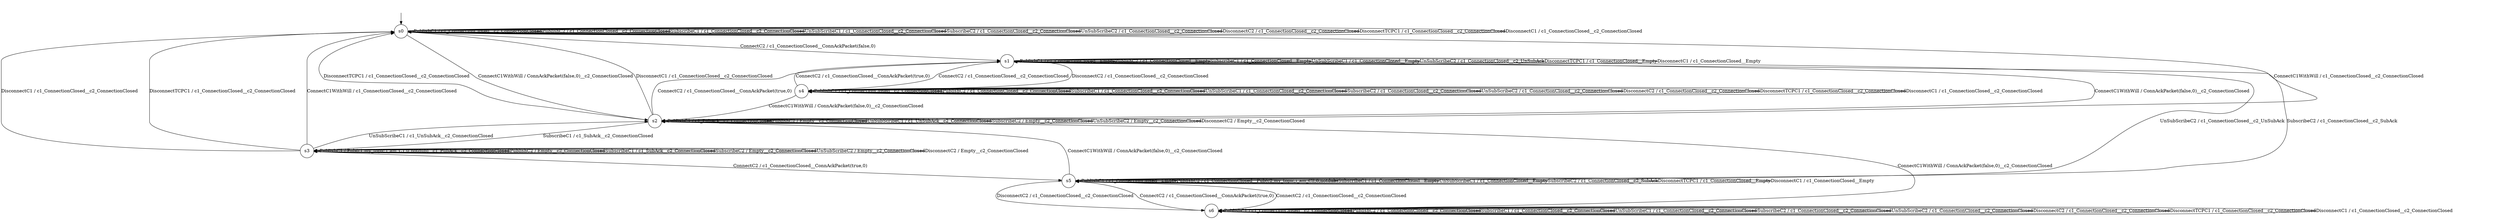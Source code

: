 digraph g {
__start0 [label="" shape="none"];

	s0 [shape="circle" label="s0"];
	s1 [shape="circle" label="s1"];
	s2 [shape="circle" label="s2"];
	s3 [shape="circle" label="s3"];
	s4 [shape="circle" label="s4"];
	s5 [shape="circle" label="s5"];
	s6 [shape="circle" label="s6"];
	s0 -> s1 [label="ConnectC2 / c1_ConnectionClosed__ConnAckPacket(false,0)"];
	s0 -> s2 [label="ConnectC1WithWill / ConnAckPacket(false,0)__c2_ConnectionClosed"];
	s0 -> s0 [label="PublishC1 / c1_ConnectionClosed__c2_ConnectionClosed"];
	s0 -> s0 [label="PublishC2 / c1_ConnectionClosed__c2_ConnectionClosed"];
	s0 -> s0 [label="SubscribeC1 / c1_ConnectionClosed__c2_ConnectionClosed"];
	s0 -> s0 [label="UnSubScribeC1 / c1_ConnectionClosed__c2_ConnectionClosed"];
	s0 -> s0 [label="SubscribeC2 / c1_ConnectionClosed__c2_ConnectionClosed"];
	s0 -> s0 [label="UnSubScribeC2 / c1_ConnectionClosed__c2_ConnectionClosed"];
	s0 -> s0 [label="DisconnectC2 / c1_ConnectionClosed__c2_ConnectionClosed"];
	s0 -> s0 [label="DisconnectTCPC1 / c1_ConnectionClosed__c2_ConnectionClosed"];
	s0 -> s0 [label="DisconnectC1 / c1_ConnectionClosed__c2_ConnectionClosed"];
	s1 -> s4 [label="ConnectC2 / c1_ConnectionClosed__c2_ConnectionClosed"];
	s1 -> s2 [label="ConnectC1WithWill / ConnAckPacket(false,0)__c2_ConnectionClosed"];
	s1 -> s1 [label="PublishC1 / c1_ConnectionClosed__Empty"];
	s1 -> s1 [label="PublishC2 / c1_ConnectionClosed__Empty"];
	s1 -> s1 [label="SubscribeC1 / c1_ConnectionClosed__Empty"];
	s1 -> s1 [label="UnSubScribeC1 / c1_ConnectionClosed__Empty"];
	s1 -> s5 [label="SubscribeC2 / c1_ConnectionClosed__c2_SubAck"];
	s1 -> s1 [label="UnSubScribeC2 / c1_ConnectionClosed__c2_UnSubAck"];
	s1 -> s4 [label="DisconnectC2 / c1_ConnectionClosed__c2_ConnectionClosed"];
	s1 -> s1 [label="DisconnectTCPC1 / c1_ConnectionClosed__Empty"];
	s1 -> s1 [label="DisconnectC1 / c1_ConnectionClosed__Empty"];
	s2 -> s1 [label="ConnectC2 / c1_ConnectionClosed__ConnAckPacket(true,0)"];
	s2 -> s0 [label="ConnectC1WithWill / c1_ConnectionClosed__c2_ConnectionClosed"];
	s2 -> s2 [label="PublishC1 / c1_PubAck__c2_ConnectionClosed"];
	s2 -> s2 [label="PublishC2 / Empty__c2_ConnectionClosed"];
	s2 -> s3 [label="SubscribeC1 / c1_SubAck__c2_ConnectionClosed"];
	s2 -> s2 [label="UnSubScribeC1 / c1_UnSubAck__c2_ConnectionClosed"];
	s2 -> s2 [label="SubscribeC2 / Empty__c2_ConnectionClosed"];
	s2 -> s2 [label="UnSubScribeC2 / Empty__c2_ConnectionClosed"];
	s2 -> s2 [label="DisconnectC2 / Empty__c2_ConnectionClosed"];
	s2 -> s0 [label="DisconnectTCPC1 / c1_ConnectionClosed__c2_ConnectionClosed"];
	s2 -> s0 [label="DisconnectC1 / c1_ConnectionClosed__c2_ConnectionClosed"];
	s3 -> s5 [label="ConnectC2 / c1_ConnectionClosed__ConnAckPacket(true,0)"];
	s3 -> s0 [label="ConnectC1WithWill / c1_ConnectionClosed__c2_ConnectionClosed"];
	s3 -> s3 [label="PublishC1 / Pub(c1,my_topic,i_am_C1,0,notdub)__c1_PubAck__c2_ConnectionClosed"];
	s3 -> s3 [label="PublishC2 / Empty__c2_ConnectionClosed"];
	s3 -> s3 [label="SubscribeC1 / c1_SubAck__c2_ConnectionClosed"];
	s3 -> s2 [label="UnSubScribeC1 / c1_UnSubAck__c2_ConnectionClosed"];
	s3 -> s3 [label="SubscribeC2 / Empty__c2_ConnectionClosed"];
	s3 -> s3 [label="UnSubScribeC2 / Empty__c2_ConnectionClosed"];
	s3 -> s3 [label="DisconnectC2 / Empty__c2_ConnectionClosed"];
	s3 -> s0 [label="DisconnectTCPC1 / c1_ConnectionClosed__c2_ConnectionClosed"];
	s3 -> s0 [label="DisconnectC1 / c1_ConnectionClosed__c2_ConnectionClosed"];
	s4 -> s1 [label="ConnectC2 / c1_ConnectionClosed__ConnAckPacket(true,0)"];
	s4 -> s2 [label="ConnectC1WithWill / ConnAckPacket(false,0)__c2_ConnectionClosed"];
	s4 -> s4 [label="PublishC1 / c1_ConnectionClosed__c2_ConnectionClosed"];
	s4 -> s4 [label="PublishC2 / c1_ConnectionClosed__c2_ConnectionClosed"];
	s4 -> s4 [label="SubscribeC1 / c1_ConnectionClosed__c2_ConnectionClosed"];
	s4 -> s4 [label="UnSubScribeC1 / c1_ConnectionClosed__c2_ConnectionClosed"];
	s4 -> s4 [label="SubscribeC2 / c1_ConnectionClosed__c2_ConnectionClosed"];
	s4 -> s4 [label="UnSubScribeC2 / c1_ConnectionClosed__c2_ConnectionClosed"];
	s4 -> s4 [label="DisconnectC2 / c1_ConnectionClosed__c2_ConnectionClosed"];
	s4 -> s4 [label="DisconnectTCPC1 / c1_ConnectionClosed__c2_ConnectionClosed"];
	s4 -> s4 [label="DisconnectC1 / c1_ConnectionClosed__c2_ConnectionClosed"];
	s5 -> s6 [label="ConnectC2 / c1_ConnectionClosed__c2_ConnectionClosed"];
	s5 -> s2 [label="ConnectC1WithWill / ConnAckPacket(false,0)__c2_ConnectionClosed"];
	s5 -> s5 [label="PublishC1 / c1_ConnectionClosed__Empty"];
	s5 -> s5 [label="PublishC2 / c1_ConnectionClosed__Pub(c2,my_topic,i_am_C2,0,notdub)"];
	s5 -> s5 [label="SubscribeC1 / c1_ConnectionClosed__Empty"];
	s5 -> s5 [label="UnSubScribeC1 / c1_ConnectionClosed__Empty"];
	s5 -> s5 [label="SubscribeC2 / c1_ConnectionClosed__c2_SubAck"];
	s5 -> s1 [label="UnSubScribeC2 / c1_ConnectionClosed__c2_UnSubAck"];
	s5 -> s6 [label="DisconnectC2 / c1_ConnectionClosed__c2_ConnectionClosed"];
	s5 -> s5 [label="DisconnectTCPC1 / c1_ConnectionClosed__Empty"];
	s5 -> s5 [label="DisconnectC1 / c1_ConnectionClosed__Empty"];
	s6 -> s5 [label="ConnectC2 / c1_ConnectionClosed__ConnAckPacket(true,0)"];
	s6 -> s2 [label="ConnectC1WithWill / ConnAckPacket(false,0)__c2_ConnectionClosed"];
	s6 -> s6 [label="PublishC1 / c1_ConnectionClosed__c2_ConnectionClosed"];
	s6 -> s6 [label="PublishC2 / c1_ConnectionClosed__c2_ConnectionClosed"];
	s6 -> s6 [label="SubscribeC1 / c1_ConnectionClosed__c2_ConnectionClosed"];
	s6 -> s6 [label="UnSubScribeC1 / c1_ConnectionClosed__c2_ConnectionClosed"];
	s6 -> s6 [label="SubscribeC2 / c1_ConnectionClosed__c2_ConnectionClosed"];
	s6 -> s6 [label="UnSubScribeC2 / c1_ConnectionClosed__c2_ConnectionClosed"];
	s6 -> s6 [label="DisconnectC2 / c1_ConnectionClosed__c2_ConnectionClosed"];
	s6 -> s6 [label="DisconnectTCPC1 / c1_ConnectionClosed__c2_ConnectionClosed"];
	s6 -> s6 [label="DisconnectC1 / c1_ConnectionClosed__c2_ConnectionClosed"];

__start0 -> s0;
}
